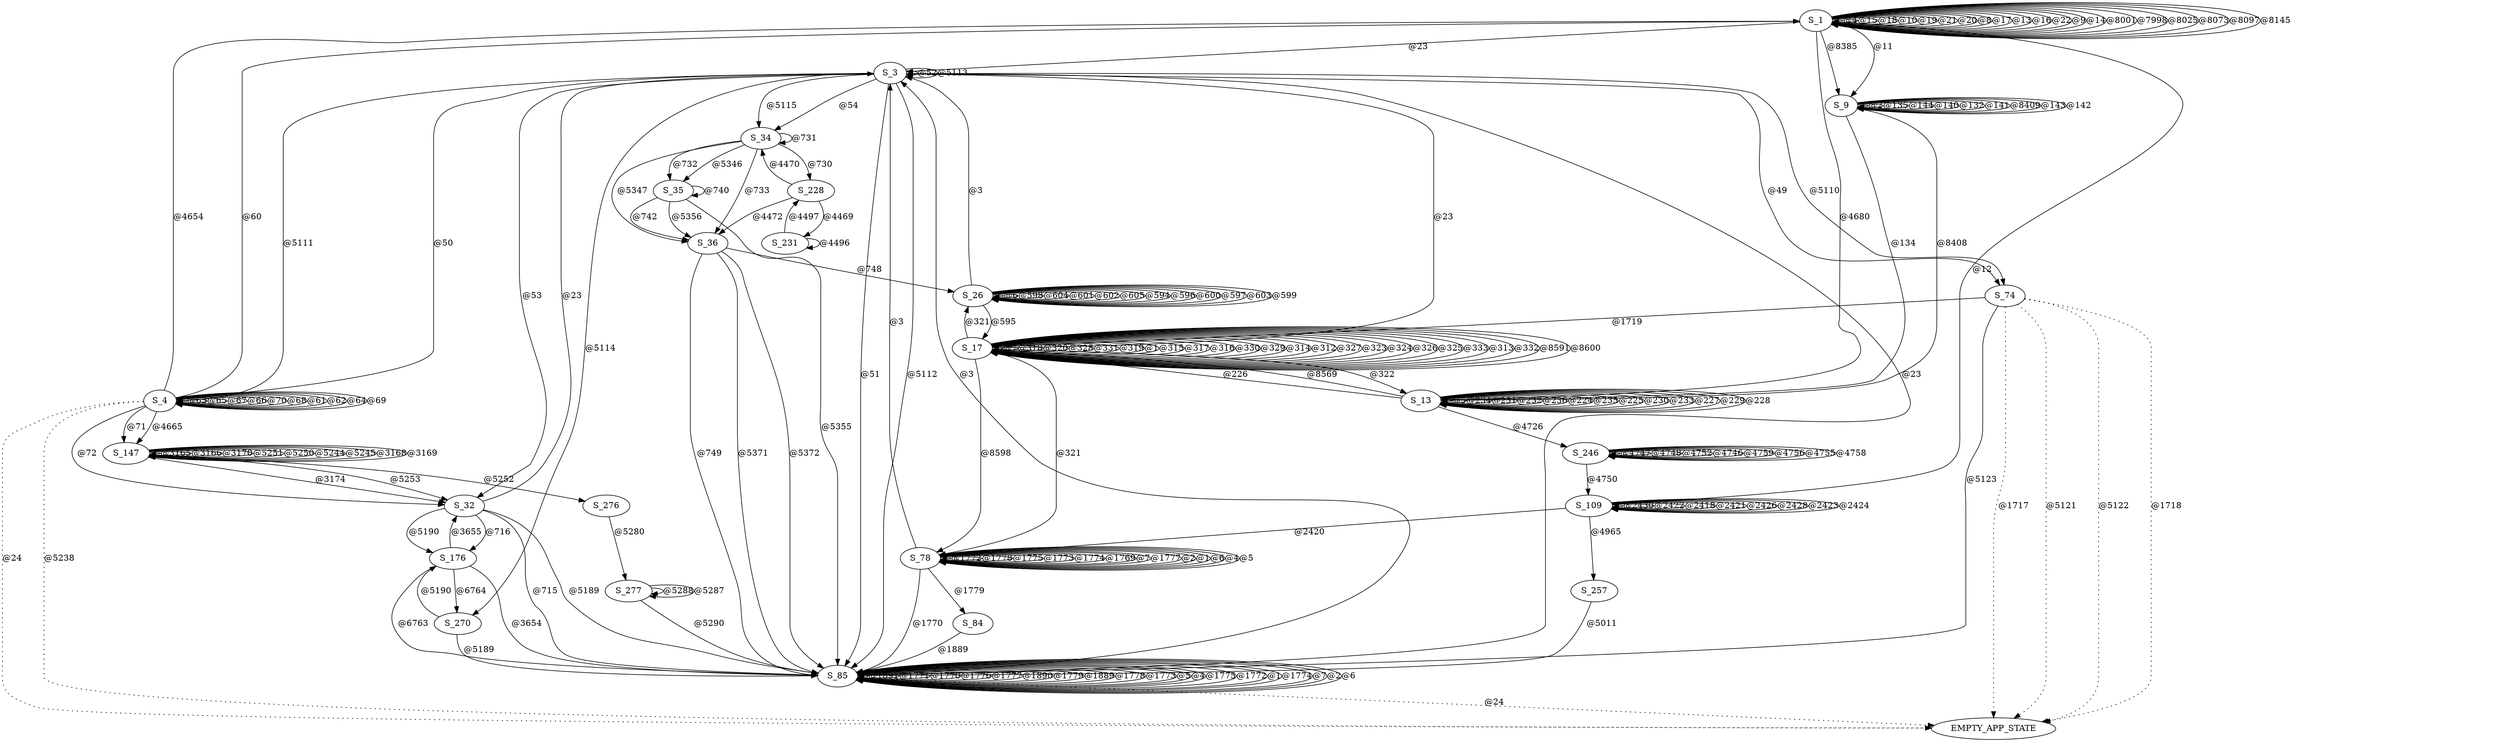 digraph graphtest {
  S_1 -> S_1  [ label="@4"] ;
  S_1 -> S_3  [ label="@23"] ;
  S_1 -> S_1  [ label="@15"] ;
  S_1 -> S_9  [ label="@11"] ;
  S_1 -> S_1  [ label="@18"] ;
  S_1 -> S_1  [ label="@10"] ;
  S_1 -> S_1  [ label="@19"] ;
  S_1 -> S_1  [ label="@21"] ;
  S_1 -> S_1  [ label="@20"] ;
  S_1 -> S_1  [ label="@8"] ;
  S_1 -> S_1  [ label="@17"] ;
  S_1 -> S_1  [ label="@13"] ;
  S_1 -> S_1  [ label="@16"] ;
  S_1 -> S_1  [ label="@22"] ;
  S_1 -> S_109  [ label="@12"] ;
  S_1 -> S_1  [ label="@9"] ;
  S_1 -> S_13  [ label="@4680"] ;
  S_1 -> S_1  [ label="@14"] ;
  S_1 -> S_1  [ label="@8001"] ;
  S_1 -> S_1  [ label="@7998"] ;
  S_1 -> S_1  [ label="@8025"] ;
  S_1 -> S_1  [ label="@8073"] ;
  S_1 -> S_1  [ label="@8097"] ;
  S_1 -> S_1  [ label="@8145"] ;
  S_1 -> S_9  [ label="@8385"] ;
  S_3 -> S_4  [ label="@50"] ;
  S_3 -> S_32  [ label="@53"] ;
  S_3 -> S_34  [ label="@54"] ;
  S_3 -> S_74  [ label="@49"] ;
  S_3 -> S_85  [ label="@51"] ;
  S_3 -> S_3  [ label="@52"] ;
  S_3 -> S_74  [ label="@5110"] ;
  S_3 -> S_85  [ label="@5112"] ;
  S_3 -> S_270  [ label="@5114"] ;
  S_3 -> S_4  [ label="@5111"] ;
  S_3 -> S_34  [ label="@5115"] ;
  S_3 -> S_3  [ label="@5113"] ;
  S_4 -> EMPTY_APP_STATE  [ style=dotted,label="@24"] ;
  S_4 -> S_1  [ label="@60"] ;
  S_4 -> S_4  [ label="@63"] ;
  S_4 -> S_4  [ label="@65"] ;
  S_4 -> S_4  [ label="@67"] ;
  S_4 -> S_4  [ label="@66"] ;
  S_4 -> S_147  [ label="@71"] ;
  S_4 -> S_4  [ label="@70"] ;
  S_4 -> S_4  [ label="@68"] ;
  S_4 -> S_32  [ label="@72"] ;
  S_4 -> S_4  [ label="@61"] ;
  S_4 -> S_4  [ label="@62"] ;
  S_4 -> S_4  [ label="@64"] ;
  S_4 -> S_4  [ label="@69"] ;
  S_4 -> S_1  [ label="@4654"] ;
  S_4 -> S_147  [ label="@4665"] ;
  S_4 -> EMPTY_APP_STATE  [ style=dotted,label="@5238"] ;
  S_9 -> S_9  [ label="@2"] ;
  S_9 -> S_9  [ label="@135"] ;
  S_9 -> S_9  [ label="@144"] ;
  S_9 -> S_13  [ label="@134"] ;
  S_9 -> S_9  [ label="@140"] ;
  S_9 -> S_9  [ label="@132"] ;
  S_9 -> S_9  [ label="@141"] ;
  S_9 -> S_9  [ label="@8409"] ;
  S_9 -> S_9  [ label="@143"] ;
  S_9 -> S_9  [ label="@142"] ;
  S_9 -> S_13  [ label="@8408"] ;
  S_13 -> S_13  [ label="@5"] ;
  S_13 -> S_13  [ label="@234"] ;
  S_13 -> S_13  [ label="@231"] ;
  S_13 -> S_17  [ label="@226"] ;
  S_13 -> S_13  [ label="@232"] ;
  S_13 -> S_13  [ label="@236"] ;
  S_13 -> S_13  [ label="@224"] ;
  S_13 -> S_13  [ label="@235"] ;
  S_13 -> S_13  [ label="@225"] ;
  S_13 -> S_13  [ label="@230"] ;
  S_13 -> S_13  [ label="@233"] ;
  S_13 -> S_13  [ label="@227"] ;
  S_13 -> S_13  [ label="@229"] ;
  S_13 -> S_13  [ label="@228"] ;
  S_13 -> S_246  [ label="@4726"] ;
  S_13 -> S_17  [ label="@8569"] ;
  S_17 -> S_17  [ label="@7"] ;
  S_17 -> S_17  [ label="@318"] ;
  S_17 -> S_17  [ label="@320"] ;
  S_17 -> S_17  [ label="@328"] ;
  S_17 -> S_17  [ label="@331"] ;
  S_17 -> S_17  [ label="@319"] ;
  S_17 -> S_17  [ label="@1"] ;
  S_17 -> S_17  [ label="@315"] ;
  S_17 -> S_26  [ label="@321"] ;
  S_17 -> S_17  [ label="@317"] ;
  S_17 -> S_17  [ label="@316"] ;
  S_17 -> S_13  [ label="@322"] ;
  S_17 -> S_17  [ label="@330"] ;
  S_17 -> S_17  [ label="@329"] ;
  S_17 -> S_17  [ label="@314"] ;
  S_17 -> S_17  [ label="@312"] ;
  S_17 -> S_17  [ label="@327"] ;
  S_17 -> S_17  [ label="@323"] ;
  S_17 -> S_17  [ label="@324"] ;
  S_17 -> S_17  [ label="@326"] ;
  S_17 -> S_17  [ label="@325"] ;
  S_17 -> S_17  [ label="@333"] ;
  S_17 -> S_17  [ label="@313"] ;
  S_17 -> S_17  [ label="@332"] ;
  S_17 -> S_3  [ label="@23"] ;
  S_17 -> S_78  [ label="@321"] ;
  S_17 -> S_17  [ label="@8591"] ;
  S_17 -> S_17  [ label="@8600"] ;
  S_17 -> S_78  [ label="@8598"] ;
  S_26 -> S_26  [ label="@6"] ;
  S_26 -> S_26  [ label="@598"] ;
  S_26 -> S_26  [ label="@604"] ;
  S_26 -> S_26  [ label="@601"] ;
  S_26 -> S_3  [ label="@3"] ;
  S_26 -> S_26  [ label="@602"] ;
  S_26 -> S_26  [ label="@605"] ;
  S_26 -> S_26  [ label="@594"] ;
  S_26 -> S_26  [ label="@596"] ;
  S_26 -> S_26  [ label="@600"] ;
  S_26 -> S_26  [ label="@597"] ;
  S_26 -> S_26  [ label="@603"] ;
  S_26 -> S_26  [ label="@599"] ;
  S_26 -> S_17  [ label="@595"] ;
  S_32 -> S_3  [ label="@23"] ;
  S_32 -> S_85  [ label="@715"] ;
  S_32 -> S_176  [ label="@716"] ;
  S_32 -> S_85  [ label="@5189"] ;
  S_32 -> S_176  [ label="@5190"] ;
  S_34 -> S_35  [ label="@732"] ;
  S_34 -> S_36  [ label="@733"] ;
  S_34 -> S_34  [ label="@731"] ;
  S_34 -> S_228  [ label="@730"] ;
  S_34 -> S_35  [ label="@5346"] ;
  S_34 -> S_36  [ label="@5347"] ;
  S_35 -> S_36  [ label="@742"] ;
  S_35 -> S_35  [ label="@740"] ;
  S_35 -> S_36  [ label="@5356"] ;
  S_35 -> S_85  [ label="@5355"] ;
  S_36 -> S_26  [ label="@748"] ;
  S_36 -> S_85  [ label="@749"] ;
  S_36 -> S_85  [ label="@5371"] ;
  S_36 -> S_85  [ label="@5372"] ;
  S_74 -> EMPTY_APP_STATE  [ style=dotted,label="@1718"] ;
  S_74 -> S_17  [ label="@1719"] ;
  S_74 -> EMPTY_APP_STATE  [ style=dotted,label="@1717"] ;
  S_74 -> S_85  [ label="@5123"] ;
  S_74 -> EMPTY_APP_STATE  [ style=dotted,label="@5121"] ;
  S_74 -> EMPTY_APP_STATE  [ style=dotted,label="@5122"] ;
  S_78 -> S_78  [ label="@1772"] ;
  S_78 -> S_78  [ label="@1778"] ;
  S_78 -> S_78  [ label="@1775"] ;
  S_78 -> S_78  [ label="@1773"] ;
  S_78 -> S_78  [ label="@1774"] ;
  S_78 -> S_84  [ label="@1779"] ;
  S_78 -> S_78  [ label="@1769"] ;
  S_78 -> S_78  [ label="@7"] ;
  S_78 -> S_78  [ label="@1777"] ;
  S_78 -> S_78  [ label="@2"] ;
  S_78 -> S_78  [ label="@1"] ;
  S_78 -> S_78  [ label="@6"] ;
  S_78 -> S_85  [ label="@1770"] ;
  S_78 -> S_3  [ label="@3"] ;
  S_78 -> S_78  [ label="@4"] ;
  S_78 -> S_78  [ label="@5"] ;
  S_84 -> S_85  [ label="@1889"] ;
  S_85 -> S_85  [ label="@1891"] ;
  S_85 -> S_85  [ label="@1771"] ;
  S_85 -> S_85  [ label="@1770"] ;
  S_85 -> S_85  [ label="@1776"] ;
  S_85 -> S_85  [ label="@1777"] ;
  S_85 -> S_85  [ label="@1890"] ;
  S_85 -> S_3  [ label="@3"] ;
  S_85 -> S_85  [ label="@1779"] ;
  S_85 -> S_3  [ label="@23"] ;
  S_85 -> S_85  [ label="@1889"] ;
  S_85 -> S_85  [ label="@1778"] ;
  S_85 -> EMPTY_APP_STATE  [ style=dotted,label="@24"] ;
  S_85 -> S_85  [ label="@1773"] ;
  S_85 -> S_85  [ label="@5"] ;
  S_85 -> S_85  [ label="@4"] ;
  S_85 -> S_85  [ label="@1775"] ;
  S_85 -> S_85  [ label="@1772"] ;
  S_85 -> S_85  [ label="@1"] ;
  S_85 -> S_85  [ label="@1774"] ;
  S_85 -> S_85  [ label="@7"] ;
  S_85 -> S_85  [ label="@2"] ;
  S_85 -> S_85  [ label="@6"] ;
  S_109 -> S_109  [ label="@2430"] ;
  S_109 -> S_109  [ label="@2422"] ;
  S_109 -> S_109  [ label="@2418"] ;
  S_109 -> S_109  [ label="@2421"] ;
  S_109 -> S_109  [ label="@2426"] ;
  S_109 -> S_109  [ label="@2428"] ;
  S_109 -> S_109  [ label="@2423"] ;
  S_109 -> S_78  [ label="@2420"] ;
  S_109 -> S_109  [ label="@2424"] ;
  S_109 -> S_257  [ label="@4965"] ;
  S_147 -> S_147  [ label="@3165"] ;
  S_147 -> S_147  [ label="@3166"] ;
  S_147 -> S_32  [ label="@3174"] ;
  S_147 -> S_147  [ label="@3170"] ;
  S_147 -> S_276  [ label="@5252"] ;
  S_147 -> S_147  [ label="@5251"] ;
  S_147 -> S_147  [ label="@5250"] ;
  S_147 -> S_147  [ label="@5244"] ;
  S_147 -> S_147  [ label="@5245"] ;
  S_147 -> S_147  [ label="@3168"] ;
  S_147 -> S_147  [ label="@3169"] ;
  S_147 -> S_32  [ label="@5253"] ;
  S_176 -> S_85  [ label="@3654"] ;
  S_176 -> S_32  [ label="@3655"] ;
  S_176 -> S_270  [ label="@6764"] ;
  S_176 -> S_85  [ label="@6763"] ;
  S_228 -> S_34  [ label="@4470"] ;
  S_228 -> S_231  [ label="@4469"] ;
  S_228 -> S_36  [ label="@4472"] ;
  S_231 -> S_231  [ label="@4496"] ;
  S_231 -> S_228  [ label="@4497"] ;
  S_246 -> S_246  [ label="@4747"] ;
  S_246 -> S_246  [ label="@4748"] ;
  S_246 -> S_246  [ label="@4752"] ;
  S_246 -> S_246  [ label="@4746"] ;
  S_246 -> S_246  [ label="@4759"] ;
  S_246 -> S_246  [ label="@4756"] ;
  S_246 -> S_246  [ label="@4755"] ;
  S_246 -> S_246  [ label="@4758"] ;
  S_246 -> S_109  [ label="@4750"] ;
  S_257 -> S_85  [ label="@5011"] ;
  S_270 -> S_85  [ label="@5189"] ;
  S_270 -> S_176  [ label="@5190"] ;
  S_276 -> S_277  [ label="@5280"] ;
  S_277 -> S_277  [ label="@5288"] ;
  S_277 -> S_277  [ label="@5287"] ;
  S_277 -> S_85  [ label="@5290"] ;
}